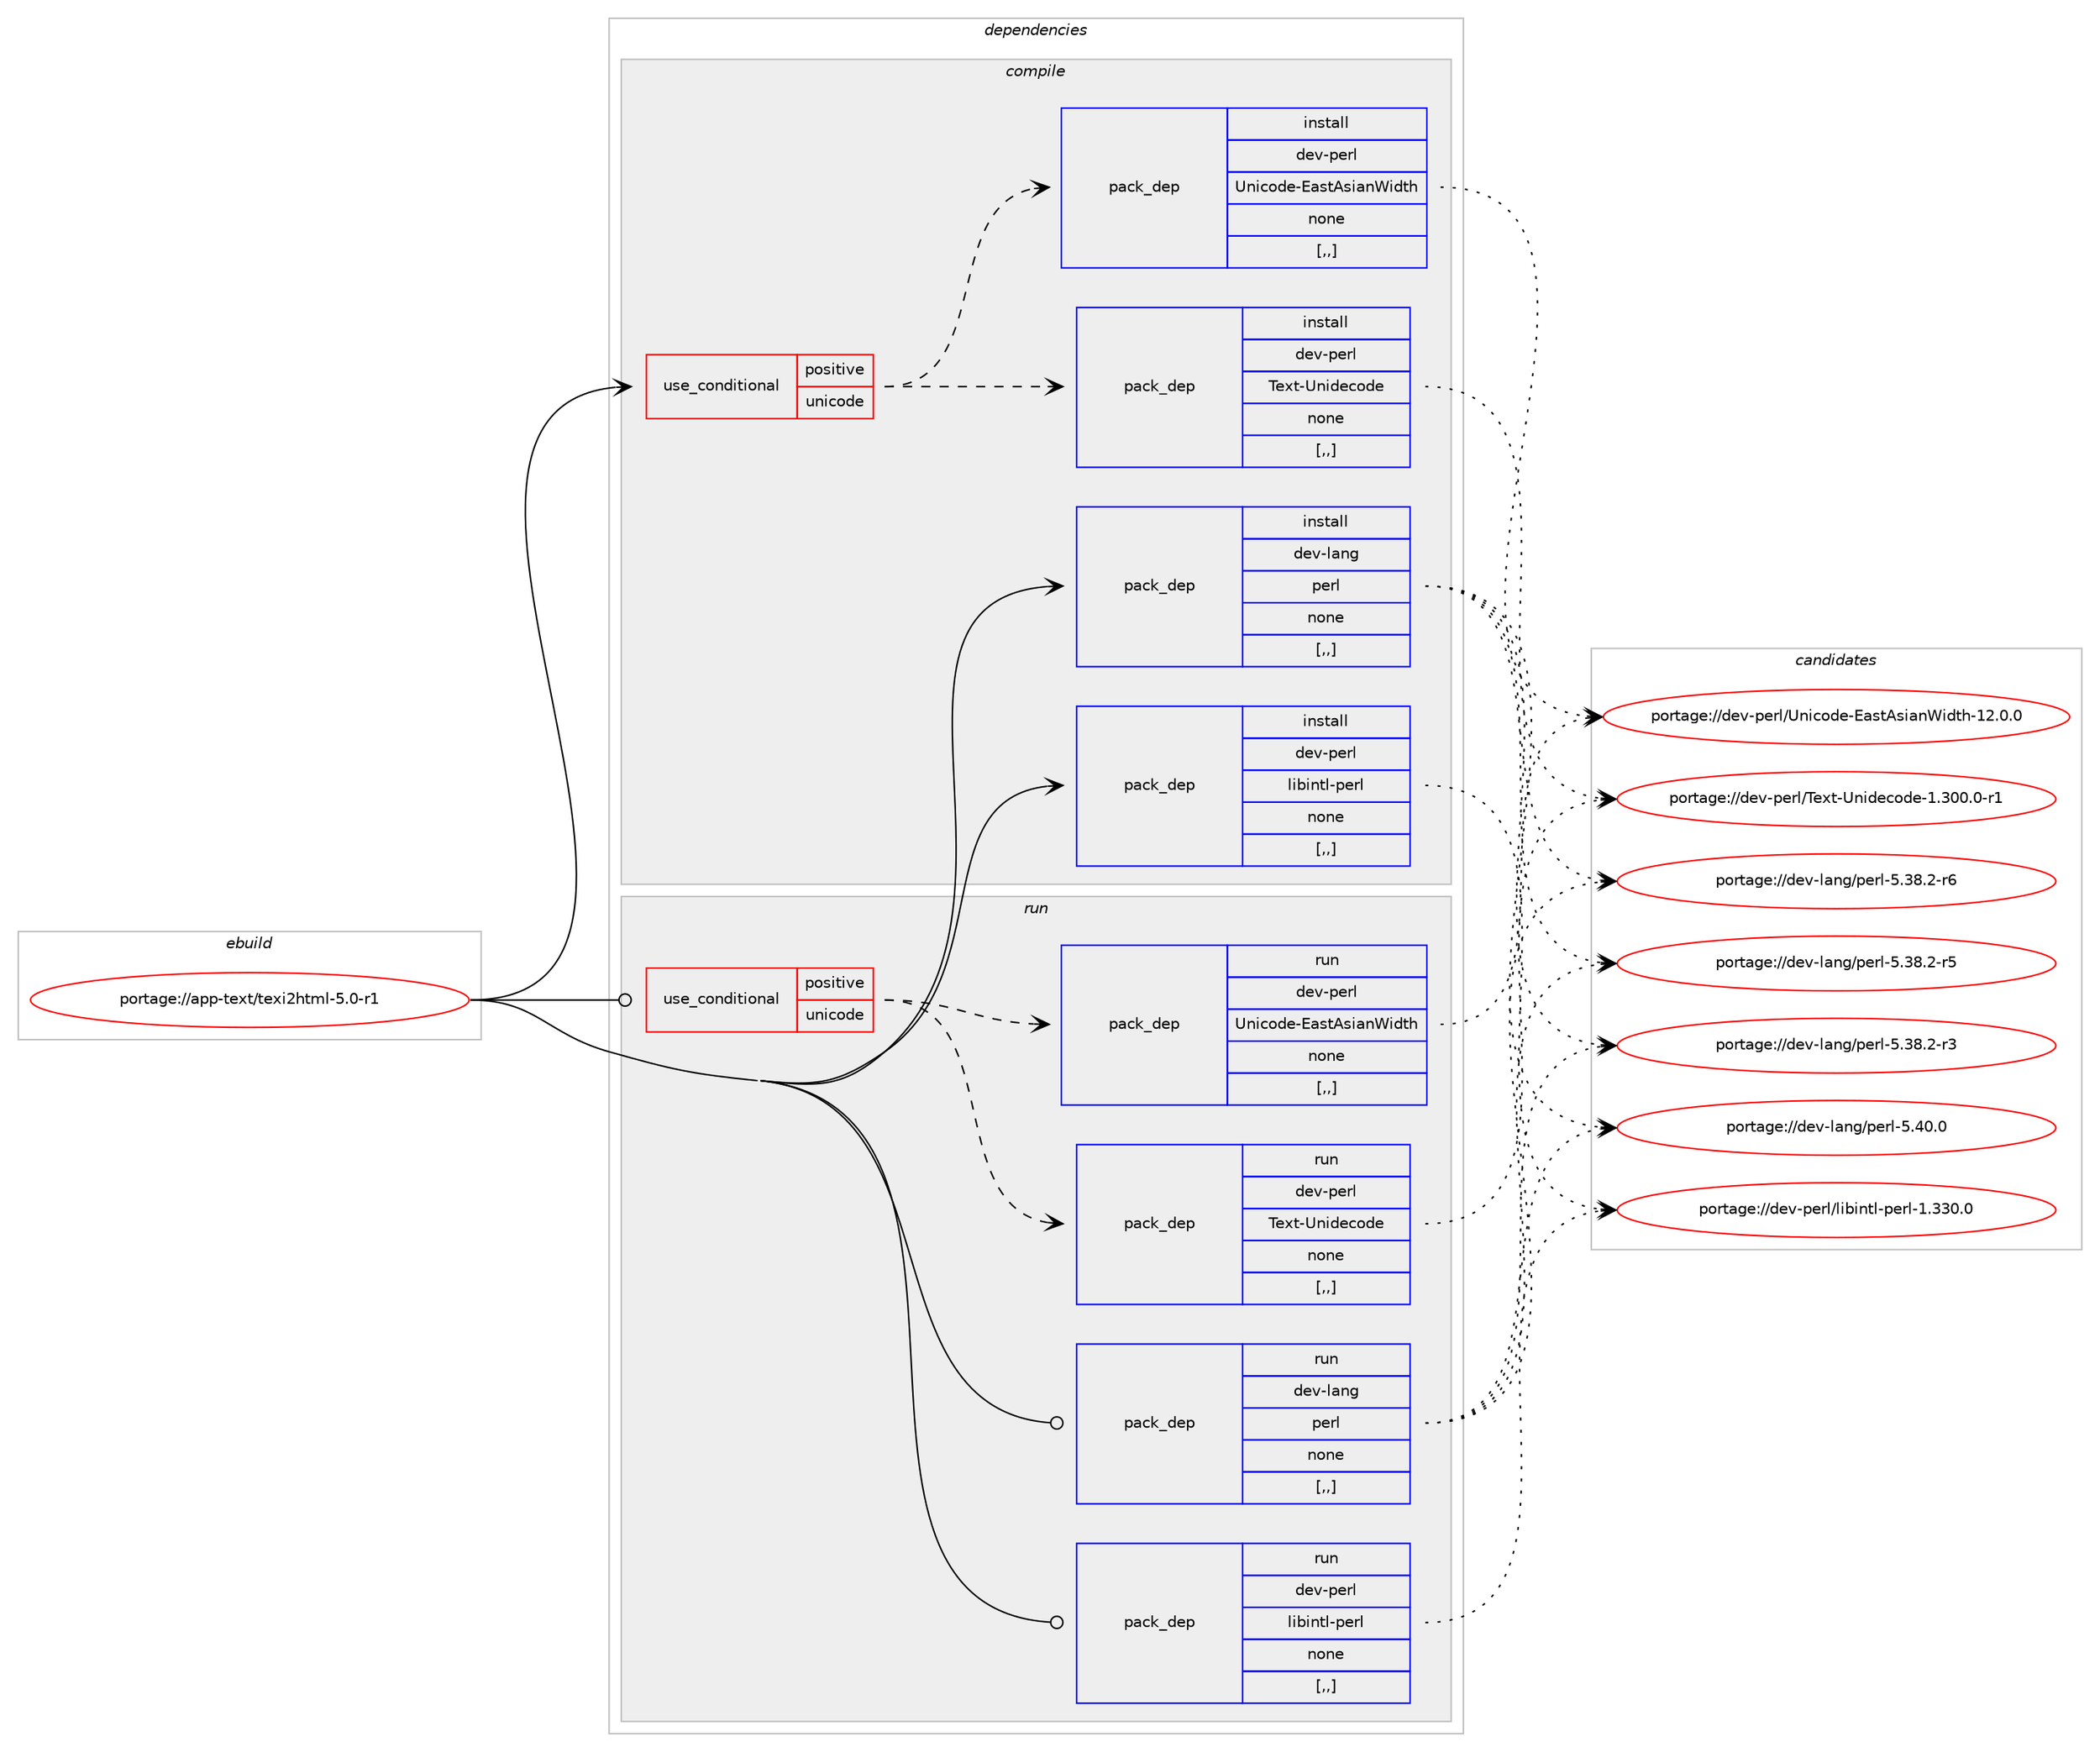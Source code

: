digraph prolog {

# *************
# Graph options
# *************

newrank=true;
concentrate=true;
compound=true;
graph [rankdir=LR,fontname=Helvetica,fontsize=10,ranksep=1.5];#, ranksep=2.5, nodesep=0.2];
edge  [arrowhead=vee];
node  [fontname=Helvetica,fontsize=10];

# **********
# The ebuild
# **********

subgraph cluster_leftcol {
color=gray;
label=<<i>ebuild</i>>;
id [label="portage://app-text/texi2html-5.0-r1", color=red, width=4, href="../app-text/texi2html-5.0-r1.svg"];
}

# ****************
# The dependencies
# ****************

subgraph cluster_midcol {
color=gray;
label=<<i>dependencies</i>>;
subgraph cluster_compile {
fillcolor="#eeeeee";
style=filled;
label=<<i>compile</i>>;
subgraph cond15920 {
dependency59587 [label=<<TABLE BORDER="0" CELLBORDER="1" CELLSPACING="0" CELLPADDING="4"><TR><TD ROWSPAN="3" CELLPADDING="10">use_conditional</TD></TR><TR><TD>positive</TD></TR><TR><TD>unicode</TD></TR></TABLE>>, shape=none, color=red];
subgraph pack43152 {
dependency59588 [label=<<TABLE BORDER="0" CELLBORDER="1" CELLSPACING="0" CELLPADDING="4" WIDTH="220"><TR><TD ROWSPAN="6" CELLPADDING="30">pack_dep</TD></TR><TR><TD WIDTH="110">install</TD></TR><TR><TD>dev-perl</TD></TR><TR><TD>Text-Unidecode</TD></TR><TR><TD>none</TD></TR><TR><TD>[,,]</TD></TR></TABLE>>, shape=none, color=blue];
}
dependency59587:e -> dependency59588:w [weight=20,style="dashed",arrowhead="vee"];
subgraph pack43153 {
dependency59589 [label=<<TABLE BORDER="0" CELLBORDER="1" CELLSPACING="0" CELLPADDING="4" WIDTH="220"><TR><TD ROWSPAN="6" CELLPADDING="30">pack_dep</TD></TR><TR><TD WIDTH="110">install</TD></TR><TR><TD>dev-perl</TD></TR><TR><TD>Unicode-EastAsianWidth</TD></TR><TR><TD>none</TD></TR><TR><TD>[,,]</TD></TR></TABLE>>, shape=none, color=blue];
}
dependency59587:e -> dependency59589:w [weight=20,style="dashed",arrowhead="vee"];
}
id:e -> dependency59587:w [weight=20,style="solid",arrowhead="vee"];
subgraph pack43154 {
dependency59590 [label=<<TABLE BORDER="0" CELLBORDER="1" CELLSPACING="0" CELLPADDING="4" WIDTH="220"><TR><TD ROWSPAN="6" CELLPADDING="30">pack_dep</TD></TR><TR><TD WIDTH="110">install</TD></TR><TR><TD>dev-lang</TD></TR><TR><TD>perl</TD></TR><TR><TD>none</TD></TR><TR><TD>[,,]</TD></TR></TABLE>>, shape=none, color=blue];
}
id:e -> dependency59590:w [weight=20,style="solid",arrowhead="vee"];
subgraph pack43155 {
dependency59591 [label=<<TABLE BORDER="0" CELLBORDER="1" CELLSPACING="0" CELLPADDING="4" WIDTH="220"><TR><TD ROWSPAN="6" CELLPADDING="30">pack_dep</TD></TR><TR><TD WIDTH="110">install</TD></TR><TR><TD>dev-perl</TD></TR><TR><TD>libintl-perl</TD></TR><TR><TD>none</TD></TR><TR><TD>[,,]</TD></TR></TABLE>>, shape=none, color=blue];
}
id:e -> dependency59591:w [weight=20,style="solid",arrowhead="vee"];
}
subgraph cluster_compileandrun {
fillcolor="#eeeeee";
style=filled;
label=<<i>compile and run</i>>;
}
subgraph cluster_run {
fillcolor="#eeeeee";
style=filled;
label=<<i>run</i>>;
subgraph cond15921 {
dependency59592 [label=<<TABLE BORDER="0" CELLBORDER="1" CELLSPACING="0" CELLPADDING="4"><TR><TD ROWSPAN="3" CELLPADDING="10">use_conditional</TD></TR><TR><TD>positive</TD></TR><TR><TD>unicode</TD></TR></TABLE>>, shape=none, color=red];
subgraph pack43156 {
dependency59593 [label=<<TABLE BORDER="0" CELLBORDER="1" CELLSPACING="0" CELLPADDING="4" WIDTH="220"><TR><TD ROWSPAN="6" CELLPADDING="30">pack_dep</TD></TR><TR><TD WIDTH="110">run</TD></TR><TR><TD>dev-perl</TD></TR><TR><TD>Text-Unidecode</TD></TR><TR><TD>none</TD></TR><TR><TD>[,,]</TD></TR></TABLE>>, shape=none, color=blue];
}
dependency59592:e -> dependency59593:w [weight=20,style="dashed",arrowhead="vee"];
subgraph pack43157 {
dependency59594 [label=<<TABLE BORDER="0" CELLBORDER="1" CELLSPACING="0" CELLPADDING="4" WIDTH="220"><TR><TD ROWSPAN="6" CELLPADDING="30">pack_dep</TD></TR><TR><TD WIDTH="110">run</TD></TR><TR><TD>dev-perl</TD></TR><TR><TD>Unicode-EastAsianWidth</TD></TR><TR><TD>none</TD></TR><TR><TD>[,,]</TD></TR></TABLE>>, shape=none, color=blue];
}
dependency59592:e -> dependency59594:w [weight=20,style="dashed",arrowhead="vee"];
}
id:e -> dependency59592:w [weight=20,style="solid",arrowhead="odot"];
subgraph pack43158 {
dependency59595 [label=<<TABLE BORDER="0" CELLBORDER="1" CELLSPACING="0" CELLPADDING="4" WIDTH="220"><TR><TD ROWSPAN="6" CELLPADDING="30">pack_dep</TD></TR><TR><TD WIDTH="110">run</TD></TR><TR><TD>dev-lang</TD></TR><TR><TD>perl</TD></TR><TR><TD>none</TD></TR><TR><TD>[,,]</TD></TR></TABLE>>, shape=none, color=blue];
}
id:e -> dependency59595:w [weight=20,style="solid",arrowhead="odot"];
subgraph pack43159 {
dependency59596 [label=<<TABLE BORDER="0" CELLBORDER="1" CELLSPACING="0" CELLPADDING="4" WIDTH="220"><TR><TD ROWSPAN="6" CELLPADDING="30">pack_dep</TD></TR><TR><TD WIDTH="110">run</TD></TR><TR><TD>dev-perl</TD></TR><TR><TD>libintl-perl</TD></TR><TR><TD>none</TD></TR><TR><TD>[,,]</TD></TR></TABLE>>, shape=none, color=blue];
}
id:e -> dependency59596:w [weight=20,style="solid",arrowhead="odot"];
}
}

# **************
# The candidates
# **************

subgraph cluster_choices {
rank=same;
color=gray;
label=<<i>candidates</i>>;

subgraph choice43152 {
color=black;
nodesep=1;
choice10010111845112101114108478410112011645851101051001019911110010145494651484846484511449 [label="portage://dev-perl/Text-Unidecode-1.300.0-r1", color=red, width=4,href="../dev-perl/Text-Unidecode-1.300.0-r1.svg"];
dependency59588:e -> choice10010111845112101114108478410112011645851101051001019911110010145494651484846484511449:w [style=dotted,weight="100"];
}
subgraph choice43153 {
color=black;
nodesep=1;
choice1001011184511210111410847851101059911110010145699711511665115105971108710510011610445495046484648 [label="portage://dev-perl/Unicode-EastAsianWidth-12.0.0", color=red, width=4,href="../dev-perl/Unicode-EastAsianWidth-12.0.0.svg"];
dependency59589:e -> choice1001011184511210111410847851101059911110010145699711511665115105971108710510011610445495046484648:w [style=dotted,weight="100"];
}
subgraph choice43154 {
color=black;
nodesep=1;
choice10010111845108971101034711210111410845534652484648 [label="portage://dev-lang/perl-5.40.0", color=red, width=4,href="../dev-lang/perl-5.40.0.svg"];
choice100101118451089711010347112101114108455346515646504511454 [label="portage://dev-lang/perl-5.38.2-r6", color=red, width=4,href="../dev-lang/perl-5.38.2-r6.svg"];
choice100101118451089711010347112101114108455346515646504511453 [label="portage://dev-lang/perl-5.38.2-r5", color=red, width=4,href="../dev-lang/perl-5.38.2-r5.svg"];
choice100101118451089711010347112101114108455346515646504511451 [label="portage://dev-lang/perl-5.38.2-r3", color=red, width=4,href="../dev-lang/perl-5.38.2-r3.svg"];
dependency59590:e -> choice10010111845108971101034711210111410845534652484648:w [style=dotted,weight="100"];
dependency59590:e -> choice100101118451089711010347112101114108455346515646504511454:w [style=dotted,weight="100"];
dependency59590:e -> choice100101118451089711010347112101114108455346515646504511453:w [style=dotted,weight="100"];
dependency59590:e -> choice100101118451089711010347112101114108455346515646504511451:w [style=dotted,weight="100"];
}
subgraph choice43155 {
color=black;
nodesep=1;
choice100101118451121011141084710810598105110116108451121011141084549465151484648 [label="portage://dev-perl/libintl-perl-1.330.0", color=red, width=4,href="../dev-perl/libintl-perl-1.330.0.svg"];
dependency59591:e -> choice100101118451121011141084710810598105110116108451121011141084549465151484648:w [style=dotted,weight="100"];
}
subgraph choice43156 {
color=black;
nodesep=1;
choice10010111845112101114108478410112011645851101051001019911110010145494651484846484511449 [label="portage://dev-perl/Text-Unidecode-1.300.0-r1", color=red, width=4,href="../dev-perl/Text-Unidecode-1.300.0-r1.svg"];
dependency59593:e -> choice10010111845112101114108478410112011645851101051001019911110010145494651484846484511449:w [style=dotted,weight="100"];
}
subgraph choice43157 {
color=black;
nodesep=1;
choice1001011184511210111410847851101059911110010145699711511665115105971108710510011610445495046484648 [label="portage://dev-perl/Unicode-EastAsianWidth-12.0.0", color=red, width=4,href="../dev-perl/Unicode-EastAsianWidth-12.0.0.svg"];
dependency59594:e -> choice1001011184511210111410847851101059911110010145699711511665115105971108710510011610445495046484648:w [style=dotted,weight="100"];
}
subgraph choice43158 {
color=black;
nodesep=1;
choice10010111845108971101034711210111410845534652484648 [label="portage://dev-lang/perl-5.40.0", color=red, width=4,href="../dev-lang/perl-5.40.0.svg"];
choice100101118451089711010347112101114108455346515646504511454 [label="portage://dev-lang/perl-5.38.2-r6", color=red, width=4,href="../dev-lang/perl-5.38.2-r6.svg"];
choice100101118451089711010347112101114108455346515646504511453 [label="portage://dev-lang/perl-5.38.2-r5", color=red, width=4,href="../dev-lang/perl-5.38.2-r5.svg"];
choice100101118451089711010347112101114108455346515646504511451 [label="portage://dev-lang/perl-5.38.2-r3", color=red, width=4,href="../dev-lang/perl-5.38.2-r3.svg"];
dependency59595:e -> choice10010111845108971101034711210111410845534652484648:w [style=dotted,weight="100"];
dependency59595:e -> choice100101118451089711010347112101114108455346515646504511454:w [style=dotted,weight="100"];
dependency59595:e -> choice100101118451089711010347112101114108455346515646504511453:w [style=dotted,weight="100"];
dependency59595:e -> choice100101118451089711010347112101114108455346515646504511451:w [style=dotted,weight="100"];
}
subgraph choice43159 {
color=black;
nodesep=1;
choice100101118451121011141084710810598105110116108451121011141084549465151484648 [label="portage://dev-perl/libintl-perl-1.330.0", color=red, width=4,href="../dev-perl/libintl-perl-1.330.0.svg"];
dependency59596:e -> choice100101118451121011141084710810598105110116108451121011141084549465151484648:w [style=dotted,weight="100"];
}
}

}
